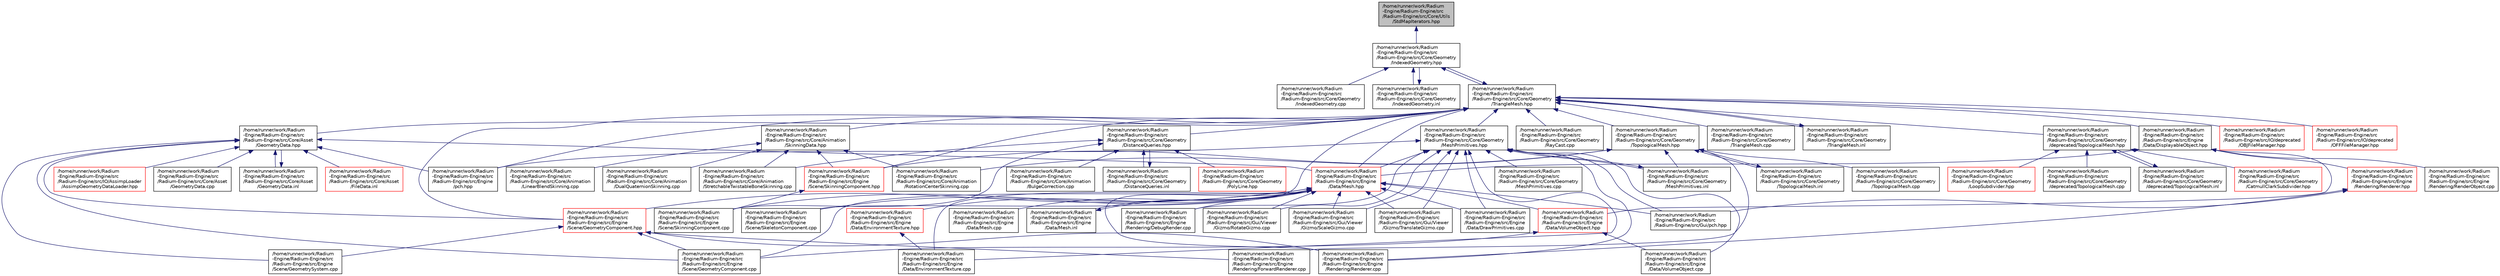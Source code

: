 digraph "/home/runner/work/Radium-Engine/Radium-Engine/src/Radium-Engine/src/Core/Utils/StdMapIterators.hpp"
{
 // INTERACTIVE_SVG=YES
 // LATEX_PDF_SIZE
  edge [fontname="Helvetica",fontsize="10",labelfontname="Helvetica",labelfontsize="10"];
  node [fontname="Helvetica",fontsize="10",shape=record];
  Node1 [label="/home/runner/work/Radium\l-Engine/Radium-Engine/src\l/Radium-Engine/src/Core/Utils\l/StdMapIterators.hpp",height=0.2,width=0.4,color="black", fillcolor="grey75", style="filled", fontcolor="black",tooltip=" "];
  Node1 -> Node2 [dir="back",color="midnightblue",fontsize="10",style="solid",fontname="Helvetica"];
  Node2 [label="/home/runner/work/Radium\l-Engine/Radium-Engine/src\l/Radium-Engine/src/Core/Geometry\l/IndexedGeometry.hpp",height=0.2,width=0.4,color="black", fillcolor="white", style="filled",URL="$IndexedGeometry_8hpp_source.html",tooltip=" "];
  Node2 -> Node3 [dir="back",color="midnightblue",fontsize="10",style="solid",fontname="Helvetica"];
  Node3 [label="/home/runner/work/Radium\l-Engine/Radium-Engine/src\l/Radium-Engine/src/Core/Geometry\l/IndexedGeometry.cpp",height=0.2,width=0.4,color="black", fillcolor="white", style="filled",URL="$IndexedGeometry_8cpp_source.html",tooltip=" "];
  Node2 -> Node4 [dir="back",color="midnightblue",fontsize="10",style="solid",fontname="Helvetica"];
  Node4 [label="/home/runner/work/Radium\l-Engine/Radium-Engine/src\l/Radium-Engine/src/Core/Geometry\l/IndexedGeometry.inl",height=0.2,width=0.4,color="black", fillcolor="white", style="filled",URL="$IndexedGeometry_8inl_source.html",tooltip=" "];
  Node4 -> Node2 [dir="back",color="midnightblue",fontsize="10",style="solid",fontname="Helvetica"];
  Node2 -> Node5 [dir="back",color="midnightblue",fontsize="10",style="solid",fontname="Helvetica"];
  Node5 [label="/home/runner/work/Radium\l-Engine/Radium-Engine/src\l/Radium-Engine/src/Core/Geometry\l/TriangleMesh.hpp",height=0.2,width=0.4,color="black", fillcolor="white", style="filled",URL="$TriangleMesh_8hpp_source.html",tooltip=" "];
  Node5 -> Node6 [dir="back",color="midnightblue",fontsize="10",style="solid",fontname="Helvetica"];
  Node6 [label="/home/runner/work/Radium\l-Engine/Radium-Engine/src\l/Radium-Engine/src/Core/Animation\l/SkinningData.hpp",height=0.2,width=0.4,color="black", fillcolor="white", style="filled",URL="$SkinningData_8hpp_source.html",tooltip=" "];
  Node6 -> Node7 [dir="back",color="midnightblue",fontsize="10",style="solid",fontname="Helvetica"];
  Node7 [label="/home/runner/work/Radium\l-Engine/Radium-Engine/src\l/Radium-Engine/src/Core/Animation\l/DualQuaternionSkinning.cpp",height=0.2,width=0.4,color="black", fillcolor="white", style="filled",URL="$DualQuaternionSkinning_8cpp_source.html",tooltip=" "];
  Node6 -> Node8 [dir="back",color="midnightblue",fontsize="10",style="solid",fontname="Helvetica"];
  Node8 [label="/home/runner/work/Radium\l-Engine/Radium-Engine/src\l/Radium-Engine/src/Core/Animation\l/LinearBlendSkinning.cpp",height=0.2,width=0.4,color="black", fillcolor="white", style="filled",URL="$LinearBlendSkinning_8cpp_source.html",tooltip=" "];
  Node6 -> Node9 [dir="back",color="midnightblue",fontsize="10",style="solid",fontname="Helvetica"];
  Node9 [label="/home/runner/work/Radium\l-Engine/Radium-Engine/src\l/Radium-Engine/src/Core/Animation\l/RotationCenterSkinning.cpp",height=0.2,width=0.4,color="black", fillcolor="white", style="filled",URL="$RotationCenterSkinning_8cpp_source.html",tooltip=" "];
  Node6 -> Node10 [dir="back",color="midnightblue",fontsize="10",style="solid",fontname="Helvetica"];
  Node10 [label="/home/runner/work/Radium\l-Engine/Radium-Engine/src\l/Radium-Engine/src/Core/Animation\l/StretchableTwistableBoneSkinning.cpp",height=0.2,width=0.4,color="black", fillcolor="white", style="filled",URL="$StretchableTwistableBoneSkinning_8cpp_source.html",tooltip=" "];
  Node6 -> Node11 [dir="back",color="midnightblue",fontsize="10",style="solid",fontname="Helvetica"];
  Node11 [label="/home/runner/work/Radium\l-Engine/Radium-Engine/src\l/Radium-Engine/src/Engine\l/Scene/SkinningComponent.hpp",height=0.2,width=0.4,color="red", fillcolor="white", style="filled",URL="$SkinningComponent_8hpp_source.html",tooltip=" "];
  Node11 -> Node13 [dir="back",color="midnightblue",fontsize="10",style="solid",fontname="Helvetica"];
  Node13 [label="/home/runner/work/Radium\l-Engine/Radium-Engine/src\l/Radium-Engine/src/Engine\l/Scene/SkinningComponent.cpp",height=0.2,width=0.4,color="black", fillcolor="white", style="filled",URL="$SkinningComponent_8cpp_source.html",tooltip=" "];
  Node5 -> Node15 [dir="back",color="midnightblue",fontsize="10",style="solid",fontname="Helvetica"];
  Node15 [label="/home/runner/work/Radium\l-Engine/Radium-Engine/src\l/Radium-Engine/src/Core/Asset\l/GeometryData.hpp",height=0.2,width=0.4,color="black", fillcolor="white", style="filled",URL="$GeometryData_8hpp_source.html",tooltip=" "];
  Node15 -> Node16 [dir="back",color="midnightblue",fontsize="10",style="solid",fontname="Helvetica"];
  Node16 [label="/home/runner/work/Radium\l-Engine/Radium-Engine/src\l/Radium-Engine/src/Core/Asset\l/FileData.inl",height=0.2,width=0.4,color="red", fillcolor="white", style="filled",URL="$FileData_8inl_source.html",tooltip=" "];
  Node15 -> Node31 [dir="back",color="midnightblue",fontsize="10",style="solid",fontname="Helvetica"];
  Node31 [label="/home/runner/work/Radium\l-Engine/Radium-Engine/src\l/Radium-Engine/src/Core/Asset\l/GeometryData.cpp",height=0.2,width=0.4,color="black", fillcolor="white", style="filled",URL="$GeometryData_8cpp_source.html",tooltip=" "];
  Node15 -> Node32 [dir="back",color="midnightblue",fontsize="10",style="solid",fontname="Helvetica"];
  Node32 [label="/home/runner/work/Radium\l-Engine/Radium-Engine/src\l/Radium-Engine/src/Core/Asset\l/GeometryData.inl",height=0.2,width=0.4,color="black", fillcolor="white", style="filled",URL="$GeometryData_8inl_source.html",tooltip=" "];
  Node32 -> Node15 [dir="back",color="midnightblue",fontsize="10",style="solid",fontname="Helvetica"];
  Node15 -> Node33 [dir="back",color="midnightblue",fontsize="10",style="solid",fontname="Helvetica"];
  Node33 [label="/home/runner/work/Radium\l-Engine/Radium-Engine/src\l/Radium-Engine/src/Engine\l/Data/Mesh.hpp",height=0.2,width=0.4,color="red", fillcolor="white", style="filled",URL="$Mesh_8hpp_source.html",tooltip=" "];
  Node33 -> Node34 [dir="back",color="midnightblue",fontsize="10",style="solid",fontname="Helvetica"];
  Node34 [label="/home/runner/work/Radium\l-Engine/Radium-Engine/src\l/Radium-Engine/src/Engine\l/Data/DrawPrimitives.cpp",height=0.2,width=0.4,color="black", fillcolor="white", style="filled",URL="$DrawPrimitives_8cpp_source.html",tooltip=" "];
  Node33 -> Node35 [dir="back",color="midnightblue",fontsize="10",style="solid",fontname="Helvetica"];
  Node35 [label="/home/runner/work/Radium\l-Engine/Radium-Engine/src\l/Radium-Engine/src/Engine\l/Data/EnvironmentTexture.cpp",height=0.2,width=0.4,color="black", fillcolor="white", style="filled",URL="$EnvironmentTexture_8cpp_source.html",tooltip=" "];
  Node33 -> Node36 [dir="back",color="midnightblue",fontsize="10",style="solid",fontname="Helvetica"];
  Node36 [label="/home/runner/work/Radium\l-Engine/Radium-Engine/src\l/Radium-Engine/src/Engine\l/Data/EnvironmentTexture.hpp",height=0.2,width=0.4,color="red", fillcolor="white", style="filled",URL="$EnvironmentTexture_8hpp_source.html",tooltip=" "];
  Node36 -> Node35 [dir="back",color="midnightblue",fontsize="10",style="solid",fontname="Helvetica"];
  Node33 -> Node38 [dir="back",color="midnightblue",fontsize="10",style="solid",fontname="Helvetica"];
  Node38 [label="/home/runner/work/Radium\l-Engine/Radium-Engine/src\l/Radium-Engine/src/Engine\l/Data/Mesh.cpp",height=0.2,width=0.4,color="black", fillcolor="white", style="filled",URL="$Mesh_8cpp_source.html",tooltip=" "];
  Node33 -> Node39 [dir="back",color="midnightblue",fontsize="10",style="solid",fontname="Helvetica"];
  Node39 [label="/home/runner/work/Radium\l-Engine/Radium-Engine/src\l/Radium-Engine/src/Engine\l/Data/Mesh.inl",height=0.2,width=0.4,color="black", fillcolor="white", style="filled",URL="$Mesh_8inl_source.html",tooltip=" "];
  Node39 -> Node33 [dir="back",color="midnightblue",fontsize="10",style="solid",fontname="Helvetica"];
  Node33 -> Node40 [dir="back",color="midnightblue",fontsize="10",style="solid",fontname="Helvetica"];
  Node40 [label="/home/runner/work/Radium\l-Engine/Radium-Engine/src\l/Radium-Engine/src/Engine\l/Data/VolumeObject.hpp",height=0.2,width=0.4,color="red", fillcolor="white", style="filled",URL="$VolumeObject_8hpp_source.html",tooltip=" "];
  Node40 -> Node41 [dir="back",color="midnightblue",fontsize="10",style="solid",fontname="Helvetica"];
  Node41 [label="/home/runner/work/Radium\l-Engine/Radium-Engine/src\l/Radium-Engine/src/Engine\l/Data/VolumeObject.cpp",height=0.2,width=0.4,color="black", fillcolor="white", style="filled",URL="$VolumeObject_8cpp_source.html",tooltip=" "];
  Node40 -> Node43 [dir="back",color="midnightblue",fontsize="10",style="solid",fontname="Helvetica"];
  Node43 [label="/home/runner/work/Radium\l-Engine/Radium-Engine/src\l/Radium-Engine/src/Engine\l/Scene/GeometryComponent.cpp",height=0.2,width=0.4,color="black", fillcolor="white", style="filled",URL="$GeometryComponent_8cpp_source.html",tooltip=" "];
  Node33 -> Node44 [dir="back",color="midnightblue",fontsize="10",style="solid",fontname="Helvetica"];
  Node44 [label="/home/runner/work/Radium\l-Engine/Radium-Engine/src\l/Radium-Engine/src/Engine\l/Rendering/DebugRender.cpp",height=0.2,width=0.4,color="black", fillcolor="white", style="filled",URL="$DebugRender_8cpp_source.html",tooltip=" "];
  Node33 -> Node20 [dir="back",color="midnightblue",fontsize="10",style="solid",fontname="Helvetica"];
  Node20 [label="/home/runner/work/Radium\l-Engine/Radium-Engine/src\l/Radium-Engine/src/Engine\l/Rendering/Renderer.cpp",height=0.2,width=0.4,color="black", fillcolor="white", style="filled",URL="$Renderer_8cpp_source.html",tooltip=" "];
  Node33 -> Node43 [dir="back",color="midnightblue",fontsize="10",style="solid",fontname="Helvetica"];
  Node33 -> Node48 [dir="back",color="midnightblue",fontsize="10",style="solid",fontname="Helvetica"];
  Node48 [label="/home/runner/work/Radium\l-Engine/Radium-Engine/src\l/Radium-Engine/src/Engine\l/Scene/GeometryComponent.hpp",height=0.2,width=0.4,color="red", fillcolor="white", style="filled",URL="$GeometryComponent_8hpp_source.html",tooltip=" "];
  Node48 -> Node49 [dir="back",color="midnightblue",fontsize="10",style="solid",fontname="Helvetica"];
  Node49 [label="/home/runner/work/Radium\l-Engine/Radium-Engine/src\l/Radium-Engine/src/Engine\l/Rendering/ForwardRenderer.cpp",height=0.2,width=0.4,color="black", fillcolor="white", style="filled",URL="$ForwardRenderer_8cpp_source.html",tooltip=" "];
  Node48 -> Node20 [dir="back",color="midnightblue",fontsize="10",style="solid",fontname="Helvetica"];
  Node48 -> Node43 [dir="back",color="midnightblue",fontsize="10",style="solid",fontname="Helvetica"];
  Node48 -> Node22 [dir="back",color="midnightblue",fontsize="10",style="solid",fontname="Helvetica"];
  Node22 [label="/home/runner/work/Radium\l-Engine/Radium-Engine/src\l/Radium-Engine/src/Engine\l/Scene/GeometrySystem.cpp",height=0.2,width=0.4,color="black", fillcolor="white", style="filled",URL="$GeometrySystem_8cpp_source.html",tooltip=" "];
  Node33 -> Node51 [dir="back",color="midnightblue",fontsize="10",style="solid",fontname="Helvetica"];
  Node51 [label="/home/runner/work/Radium\l-Engine/Radium-Engine/src\l/Radium-Engine/src/Engine\l/Scene/SkeletonComponent.cpp",height=0.2,width=0.4,color="black", fillcolor="white", style="filled",URL="$SkeletonComponent_8cpp_source.html",tooltip=" "];
  Node33 -> Node13 [dir="back",color="midnightblue",fontsize="10",style="solid",fontname="Helvetica"];
  Node33 -> Node53 [dir="back",color="midnightblue",fontsize="10",style="solid",fontname="Helvetica"];
  Node53 [label="/home/runner/work/Radium\l-Engine/Radium-Engine/src\l/Radium-Engine/src/Gui/Viewer\l/Gizmo/RotateGizmo.cpp",height=0.2,width=0.4,color="black", fillcolor="white", style="filled",URL="$RotateGizmo_8cpp_source.html",tooltip=" "];
  Node33 -> Node54 [dir="back",color="midnightblue",fontsize="10",style="solid",fontname="Helvetica"];
  Node54 [label="/home/runner/work/Radium\l-Engine/Radium-Engine/src\l/Radium-Engine/src/Gui/Viewer\l/Gizmo/ScaleGizmo.cpp",height=0.2,width=0.4,color="black", fillcolor="white", style="filled",URL="$ScaleGizmo_8cpp_source.html",tooltip=" "];
  Node33 -> Node55 [dir="back",color="midnightblue",fontsize="10",style="solid",fontname="Helvetica"];
  Node55 [label="/home/runner/work/Radium\l-Engine/Radium-Engine/src\l/Radium-Engine/src/Gui/Viewer\l/Gizmo/TranslateGizmo.cpp",height=0.2,width=0.4,color="black", fillcolor="white", style="filled",URL="$TranslateGizmo_8cpp_source.html",tooltip=" "];
  Node33 -> Node56 [dir="back",color="midnightblue",fontsize="10",style="solid",fontname="Helvetica"];
  Node56 [label="/home/runner/work/Radium\l-Engine/Radium-Engine/src\l/Radium-Engine/src/Gui/pch.hpp",height=0.2,width=0.4,color="black", fillcolor="white", style="filled",URL="$Gui_2pch_8hpp_source.html",tooltip=" "];
  Node15 -> Node43 [dir="back",color="midnightblue",fontsize="10",style="solid",fontname="Helvetica"];
  Node15 -> Node48 [dir="back",color="midnightblue",fontsize="10",style="solid",fontname="Helvetica"];
  Node15 -> Node22 [dir="back",color="midnightblue",fontsize="10",style="solid",fontname="Helvetica"];
  Node15 -> Node24 [dir="back",color="midnightblue",fontsize="10",style="solid",fontname="Helvetica"];
  Node24 [label="/home/runner/work/Radium\l-Engine/Radium-Engine/src\l/Radium-Engine/src/Engine\l/pch.hpp",height=0.2,width=0.4,color="black", fillcolor="white", style="filled",URL="$Engine_2pch_8hpp_source.html",tooltip=" "];
  Node15 -> Node57 [dir="back",color="midnightblue",fontsize="10",style="solid",fontname="Helvetica"];
  Node57 [label="/home/runner/work/Radium\l-Engine/Radium-Engine/src\l/Radium-Engine/src/IO/AssimpLoader\l/AssimpGeometryDataLoader.hpp",height=0.2,width=0.4,color="red", fillcolor="white", style="filled",URL="$AssimpGeometryDataLoader_8hpp_source.html",tooltip=" "];
  Node5 -> Node60 [dir="back",color="midnightblue",fontsize="10",style="solid",fontname="Helvetica"];
  Node60 [label="/home/runner/work/Radium\l-Engine/Radium-Engine/src\l/Radium-Engine/src/Core/Geometry\l/DistanceQueries.hpp",height=0.2,width=0.4,color="black", fillcolor="white", style="filled",URL="$DistanceQueries_8hpp_source.html",tooltip=" "];
  Node60 -> Node61 [dir="back",color="midnightblue",fontsize="10",style="solid",fontname="Helvetica"];
  Node61 [label="/home/runner/work/Radium\l-Engine/Radium-Engine/src\l/Radium-Engine/src/Core/Animation\l/BulgeCorrection.cpp",height=0.2,width=0.4,color="black", fillcolor="white", style="filled",URL="$BulgeCorrection_8cpp_source.html",tooltip=" "];
  Node60 -> Node10 [dir="back",color="midnightblue",fontsize="10",style="solid",fontname="Helvetica"];
  Node60 -> Node62 [dir="back",color="midnightblue",fontsize="10",style="solid",fontname="Helvetica"];
  Node62 [label="/home/runner/work/Radium\l-Engine/Radium-Engine/src\l/Radium-Engine/src/Core/Geometry\l/DistanceQueries.inl",height=0.2,width=0.4,color="black", fillcolor="white", style="filled",URL="$DistanceQueries_8inl_source.html",tooltip=" "];
  Node62 -> Node60 [dir="back",color="midnightblue",fontsize="10",style="solid",fontname="Helvetica"];
  Node60 -> Node63 [dir="back",color="midnightblue",fontsize="10",style="solid",fontname="Helvetica"];
  Node63 [label="/home/runner/work/Radium\l-Engine/Radium-Engine/src\l/Radium-Engine/src/Core/Geometry\l/PolyLine.hpp",height=0.2,width=0.4,color="red", fillcolor="white", style="filled",URL="$PolyLine_8hpp_source.html",tooltip=" "];
  Node60 -> Node13 [dir="back",color="midnightblue",fontsize="10",style="solid",fontname="Helvetica"];
  Node5 -> Node2 [dir="back",color="midnightblue",fontsize="10",style="solid",fontname="Helvetica"];
  Node5 -> Node66 [dir="back",color="midnightblue",fontsize="10",style="solid",fontname="Helvetica"];
  Node66 [label="/home/runner/work/Radium\l-Engine/Radium-Engine/src\l/Radium-Engine/src/Core/Geometry\l/MeshPrimitives.hpp",height=0.2,width=0.4,color="black", fillcolor="white", style="filled",URL="$MeshPrimitives_8hpp_source.html",tooltip=" "];
  Node66 -> Node67 [dir="back",color="midnightblue",fontsize="10",style="solid",fontname="Helvetica"];
  Node67 [label="/home/runner/work/Radium\l-Engine/Radium-Engine/src\l/Radium-Engine/src/Core/Geometry\l/MeshPrimitives.cpp",height=0.2,width=0.4,color="black", fillcolor="white", style="filled",URL="$MeshPrimitives_8cpp_source.html",tooltip=" "];
  Node66 -> Node68 [dir="back",color="midnightblue",fontsize="10",style="solid",fontname="Helvetica"];
  Node68 [label="/home/runner/work/Radium\l-Engine/Radium-Engine/src\l/Radium-Engine/src/Core/Geometry\l/MeshPrimitives.inl",height=0.2,width=0.4,color="black", fillcolor="white", style="filled",URL="$MeshPrimitives_8inl_source.html",tooltip=" "];
  Node68 -> Node66 [dir="back",color="midnightblue",fontsize="10",style="solid",fontname="Helvetica"];
  Node66 -> Node34 [dir="back",color="midnightblue",fontsize="10",style="solid",fontname="Helvetica"];
  Node66 -> Node35 [dir="back",color="midnightblue",fontsize="10",style="solid",fontname="Helvetica"];
  Node66 -> Node33 [dir="back",color="midnightblue",fontsize="10",style="solid",fontname="Helvetica"];
  Node66 -> Node41 [dir="back",color="midnightblue",fontsize="10",style="solid",fontname="Helvetica"];
  Node66 -> Node44 [dir="back",color="midnightblue",fontsize="10",style="solid",fontname="Helvetica"];
  Node66 -> Node20 [dir="back",color="midnightblue",fontsize="10",style="solid",fontname="Helvetica"];
  Node66 -> Node24 [dir="back",color="midnightblue",fontsize="10",style="solid",fontname="Helvetica"];
  Node66 -> Node53 [dir="back",color="midnightblue",fontsize="10",style="solid",fontname="Helvetica"];
  Node66 -> Node54 [dir="back",color="midnightblue",fontsize="10",style="solid",fontname="Helvetica"];
  Node66 -> Node55 [dir="back",color="midnightblue",fontsize="10",style="solid",fontname="Helvetica"];
  Node66 -> Node56 [dir="back",color="midnightblue",fontsize="10",style="solid",fontname="Helvetica"];
  Node5 -> Node69 [dir="back",color="midnightblue",fontsize="10",style="solid",fontname="Helvetica"];
  Node69 [label="/home/runner/work/Radium\l-Engine/Radium-Engine/src\l/Radium-Engine/src/Core/Geometry\l/RayCast.cpp",height=0.2,width=0.4,color="black", fillcolor="white", style="filled",URL="$RayCast_8cpp_source.html",tooltip=" "];
  Node5 -> Node70 [dir="back",color="midnightblue",fontsize="10",style="solid",fontname="Helvetica"];
  Node70 [label="/home/runner/work/Radium\l-Engine/Radium-Engine/src\l/Radium-Engine/src/Core/Geometry\l/TopologicalMesh.hpp",height=0.2,width=0.4,color="black", fillcolor="white", style="filled",URL="$TopologicalMesh_8hpp_source.html",tooltip=" "];
  Node70 -> Node9 [dir="back",color="midnightblue",fontsize="10",style="solid",fontname="Helvetica"];
  Node70 -> Node68 [dir="back",color="midnightblue",fontsize="10",style="solid",fontname="Helvetica"];
  Node70 -> Node71 [dir="back",color="midnightblue",fontsize="10",style="solid",fontname="Helvetica"];
  Node71 [label="/home/runner/work/Radium\l-Engine/Radium-Engine/src\l/Radium-Engine/src/Core/Geometry\l/TopologicalMesh.cpp",height=0.2,width=0.4,color="black", fillcolor="white", style="filled",URL="$TopologicalMesh_8cpp_source.html",tooltip=" "];
  Node70 -> Node72 [dir="back",color="midnightblue",fontsize="10",style="solid",fontname="Helvetica"];
  Node72 [label="/home/runner/work/Radium\l-Engine/Radium-Engine/src\l/Radium-Engine/src/Core/Geometry\l/TopologicalMesh.inl",height=0.2,width=0.4,color="black", fillcolor="white", style="filled",URL="$TopologicalMesh_8inl_source.html",tooltip=" "];
  Node72 -> Node70 [dir="back",color="midnightblue",fontsize="10",style="solid",fontname="Helvetica"];
  Node70 -> Node49 [dir="back",color="midnightblue",fontsize="10",style="solid",fontname="Helvetica"];
  Node70 -> Node11 [dir="back",color="midnightblue",fontsize="10",style="solid",fontname="Helvetica"];
  Node5 -> Node73 [dir="back",color="midnightblue",fontsize="10",style="solid",fontname="Helvetica"];
  Node73 [label="/home/runner/work/Radium\l-Engine/Radium-Engine/src\l/Radium-Engine/src/Core/Geometry\l/TriangleMesh.cpp",height=0.2,width=0.4,color="black", fillcolor="white", style="filled",URL="$TriangleMesh_8cpp_source.html",tooltip=" "];
  Node5 -> Node74 [dir="back",color="midnightblue",fontsize="10",style="solid",fontname="Helvetica"];
  Node74 [label="/home/runner/work/Radium\l-Engine/Radium-Engine/src\l/Radium-Engine/src/Core/Geometry\l/TriangleMesh.inl",height=0.2,width=0.4,color="black", fillcolor="white", style="filled",URL="$TriangleMesh_8inl_source.html",tooltip=" "];
  Node74 -> Node5 [dir="back",color="midnightblue",fontsize="10",style="solid",fontname="Helvetica"];
  Node5 -> Node75 [dir="back",color="midnightblue",fontsize="10",style="solid",fontname="Helvetica"];
  Node75 [label="/home/runner/work/Radium\l-Engine/Radium-Engine/src\l/Radium-Engine/src/Core/Geometry\l/deprecated/TopologicalMesh.hpp",height=0.2,width=0.4,color="black", fillcolor="white", style="filled",URL="$deprecated_2TopologicalMesh_8hpp_source.html",tooltip=" "];
  Node75 -> Node76 [dir="back",color="midnightblue",fontsize="10",style="solid",fontname="Helvetica"];
  Node76 [label="/home/runner/work/Radium\l-Engine/Radium-Engine/src\l/Radium-Engine/src/Core/Geometry\l/CatmullClarkSubdivider.hpp",height=0.2,width=0.4,color="red", fillcolor="white", style="filled",URL="$CatmullClarkSubdivider_8hpp_source.html",tooltip=" "];
  Node75 -> Node78 [dir="back",color="midnightblue",fontsize="10",style="solid",fontname="Helvetica"];
  Node78 [label="/home/runner/work/Radium\l-Engine/Radium-Engine/src\l/Radium-Engine/src/Core/Geometry\l/LoopSubdivider.hpp",height=0.2,width=0.4,color="red", fillcolor="white", style="filled",URL="$LoopSubdivider_8hpp_source.html",tooltip=" "];
  Node75 -> Node80 [dir="back",color="midnightblue",fontsize="10",style="solid",fontname="Helvetica"];
  Node80 [label="/home/runner/work/Radium\l-Engine/Radium-Engine/src\l/Radium-Engine/src/Core/Geometry\l/deprecated/TopologicalMesh.cpp",height=0.2,width=0.4,color="black", fillcolor="white", style="filled",URL="$deprecated_2TopologicalMesh_8cpp_source.html",tooltip=" "];
  Node75 -> Node81 [dir="back",color="midnightblue",fontsize="10",style="solid",fontname="Helvetica"];
  Node81 [label="/home/runner/work/Radium\l-Engine/Radium-Engine/src\l/Radium-Engine/src/Core/Geometry\l/deprecated/TopologicalMesh.inl",height=0.2,width=0.4,color="black", fillcolor="white", style="filled",URL="$deprecated_2TopologicalMesh_8inl_source.html",tooltip=" "];
  Node81 -> Node75 [dir="back",color="midnightblue",fontsize="10",style="solid",fontname="Helvetica"];
  Node5 -> Node82 [dir="back",color="midnightblue",fontsize="10",style="solid",fontname="Helvetica"];
  Node82 [label="/home/runner/work/Radium\l-Engine/Radium-Engine/src\l/Radium-Engine/src/Engine\l/Data/DisplayableObject.hpp",height=0.2,width=0.4,color="black", fillcolor="white", style="filled",URL="$DisplayableObject_8hpp_source.html",tooltip=" "];
  Node82 -> Node33 [dir="back",color="midnightblue",fontsize="10",style="solid",fontname="Helvetica"];
  Node82 -> Node40 [dir="back",color="midnightblue",fontsize="10",style="solid",fontname="Helvetica"];
  Node82 -> Node83 [dir="back",color="midnightblue",fontsize="10",style="solid",fontname="Helvetica"];
  Node83 [label="/home/runner/work/Radium\l-Engine/Radium-Engine/src\l/Radium-Engine/src/Engine\l/Rendering/RenderObject.cpp",height=0.2,width=0.4,color="black", fillcolor="white", style="filled",URL="$RenderObject_8cpp_source.html",tooltip=" "];
  Node82 -> Node84 [dir="back",color="midnightblue",fontsize="10",style="solid",fontname="Helvetica"];
  Node84 [label="/home/runner/work/Radium\l-Engine/Radium-Engine/src\l/Radium-Engine/src/Engine\l/Rendering/Renderer.hpp",height=0.2,width=0.4,color="red", fillcolor="white", style="filled",URL="$Renderer_8hpp_source.html",tooltip=" "];
  Node84 -> Node20 [dir="back",color="midnightblue",fontsize="10",style="solid",fontname="Helvetica"];
  Node84 -> Node56 [dir="back",color="midnightblue",fontsize="10",style="solid",fontname="Helvetica"];
  Node5 -> Node33 [dir="back",color="midnightblue",fontsize="10",style="solid",fontname="Helvetica"];
  Node5 -> Node48 [dir="back",color="midnightblue",fontsize="10",style="solid",fontname="Helvetica"];
  Node5 -> Node51 [dir="back",color="midnightblue",fontsize="10",style="solid",fontname="Helvetica"];
  Node5 -> Node11 [dir="back",color="midnightblue",fontsize="10",style="solid",fontname="Helvetica"];
  Node5 -> Node24 [dir="back",color="midnightblue",fontsize="10",style="solid",fontname="Helvetica"];
  Node5 -> Node99 [dir="back",color="midnightblue",fontsize="10",style="solid",fontname="Helvetica"];
  Node99 [label="/home/runner/work/Radium\l-Engine/Radium-Engine/src\l/Radium-Engine/src/IO/deprecated\l/OBJFileManager.hpp",height=0.2,width=0.4,color="red", fillcolor="white", style="filled",URL="$OBJFileManager_8hpp_source.html",tooltip=" "];
  Node5 -> Node101 [dir="back",color="midnightblue",fontsize="10",style="solid",fontname="Helvetica"];
  Node101 [label="/home/runner/work/Radium\l-Engine/Radium-Engine/src\l/Radium-Engine/src/IO/deprecated\l/OFFFileManager.hpp",height=0.2,width=0.4,color="red", fillcolor="white", style="filled",URL="$OFFFileManager_8hpp_source.html",tooltip=" "];
}
